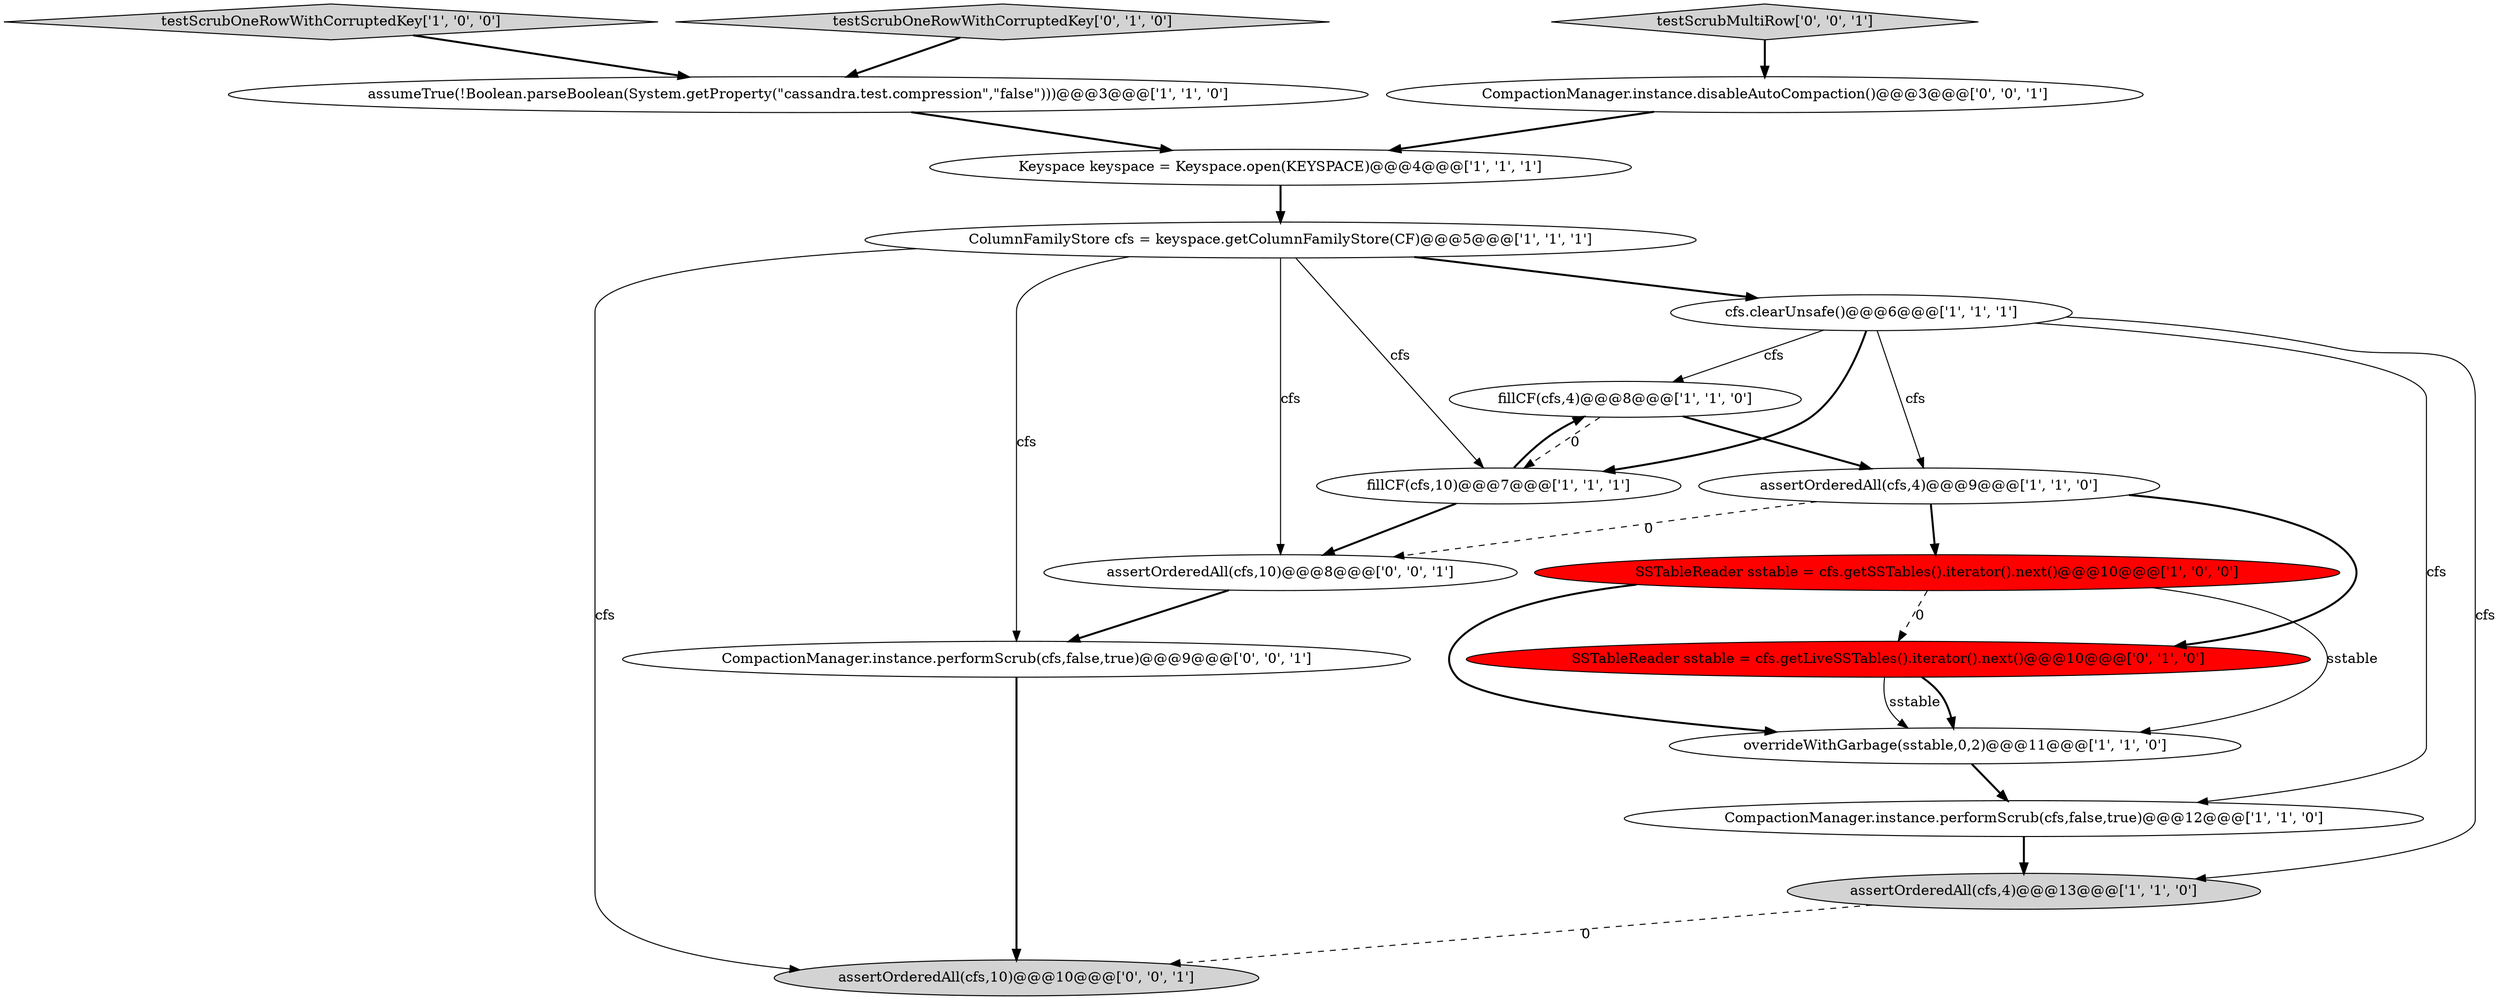 digraph {
4 [style = filled, label = "ColumnFamilyStore cfs = keyspace.getColumnFamilyStore(CF)@@@5@@@['1', '1', '1']", fillcolor = white, shape = ellipse image = "AAA0AAABBB1BBB"];
14 [style = filled, label = "CompactionManager.instance.performScrub(cfs,false,true)@@@9@@@['0', '0', '1']", fillcolor = white, shape = ellipse image = "AAA0AAABBB3BBB"];
10 [style = filled, label = "Keyspace keyspace = Keyspace.open(KEYSPACE)@@@4@@@['1', '1', '1']", fillcolor = white, shape = ellipse image = "AAA0AAABBB1BBB"];
17 [style = filled, label = "assertOrderedAll(cfs,10)@@@8@@@['0', '0', '1']", fillcolor = white, shape = ellipse image = "AAA0AAABBB3BBB"];
15 [style = filled, label = "testScrubMultiRow['0', '0', '1']", fillcolor = lightgray, shape = diamond image = "AAA0AAABBB3BBB"];
3 [style = filled, label = "assertOrderedAll(cfs,4)@@@13@@@['1', '1', '0']", fillcolor = lightgray, shape = ellipse image = "AAA0AAABBB1BBB"];
0 [style = filled, label = "fillCF(cfs,4)@@@8@@@['1', '1', '0']", fillcolor = white, shape = ellipse image = "AAA0AAABBB1BBB"];
9 [style = filled, label = "CompactionManager.instance.performScrub(cfs,false,true)@@@12@@@['1', '1', '0']", fillcolor = white, shape = ellipse image = "AAA0AAABBB1BBB"];
2 [style = filled, label = "cfs.clearUnsafe()@@@6@@@['1', '1', '1']", fillcolor = white, shape = ellipse image = "AAA0AAABBB1BBB"];
1 [style = filled, label = "fillCF(cfs,10)@@@7@@@['1', '1', '1']", fillcolor = white, shape = ellipse image = "AAA0AAABBB1BBB"];
6 [style = filled, label = "overrideWithGarbage(sstable,0,2)@@@11@@@['1', '1', '0']", fillcolor = white, shape = ellipse image = "AAA0AAABBB1BBB"];
7 [style = filled, label = "assumeTrue(!Boolean.parseBoolean(System.getProperty(\"cassandra.test.compression\",\"false\")))@@@3@@@['1', '1', '0']", fillcolor = white, shape = ellipse image = "AAA0AAABBB1BBB"];
12 [style = filled, label = "testScrubOneRowWithCorruptedKey['0', '1', '0']", fillcolor = lightgray, shape = diamond image = "AAA0AAABBB2BBB"];
8 [style = filled, label = "SSTableReader sstable = cfs.getSSTables().iterator().next()@@@10@@@['1', '0', '0']", fillcolor = red, shape = ellipse image = "AAA1AAABBB1BBB"];
11 [style = filled, label = "assertOrderedAll(cfs,4)@@@9@@@['1', '1', '0']", fillcolor = white, shape = ellipse image = "AAA0AAABBB1BBB"];
18 [style = filled, label = "assertOrderedAll(cfs,10)@@@10@@@['0', '0', '1']", fillcolor = lightgray, shape = ellipse image = "AAA0AAABBB3BBB"];
13 [style = filled, label = "SSTableReader sstable = cfs.getLiveSSTables().iterator().next()@@@10@@@['0', '1', '0']", fillcolor = red, shape = ellipse image = "AAA1AAABBB2BBB"];
5 [style = filled, label = "testScrubOneRowWithCorruptedKey['1', '0', '0']", fillcolor = lightgray, shape = diamond image = "AAA0AAABBB1BBB"];
16 [style = filled, label = "CompactionManager.instance.disableAutoCompaction()@@@3@@@['0', '0', '1']", fillcolor = white, shape = ellipse image = "AAA0AAABBB3BBB"];
8->6 [style = solid, label="sstable"];
4->14 [style = solid, label="cfs"];
2->11 [style = solid, label="cfs"];
7->10 [style = bold, label=""];
16->10 [style = bold, label=""];
2->1 [style = bold, label=""];
3->18 [style = dashed, label="0"];
0->1 [style = dashed, label="0"];
0->11 [style = bold, label=""];
8->6 [style = bold, label=""];
4->18 [style = solid, label="cfs"];
1->0 [style = bold, label=""];
4->2 [style = bold, label=""];
11->17 [style = dashed, label="0"];
15->16 [style = bold, label=""];
2->3 [style = solid, label="cfs"];
12->7 [style = bold, label=""];
13->6 [style = solid, label="sstable"];
1->17 [style = bold, label=""];
4->1 [style = solid, label="cfs"];
8->13 [style = dashed, label="0"];
2->0 [style = solid, label="cfs"];
17->14 [style = bold, label=""];
11->13 [style = bold, label=""];
10->4 [style = bold, label=""];
9->3 [style = bold, label=""];
11->8 [style = bold, label=""];
5->7 [style = bold, label=""];
14->18 [style = bold, label=""];
2->9 [style = solid, label="cfs"];
4->17 [style = solid, label="cfs"];
13->6 [style = bold, label=""];
6->9 [style = bold, label=""];
}
